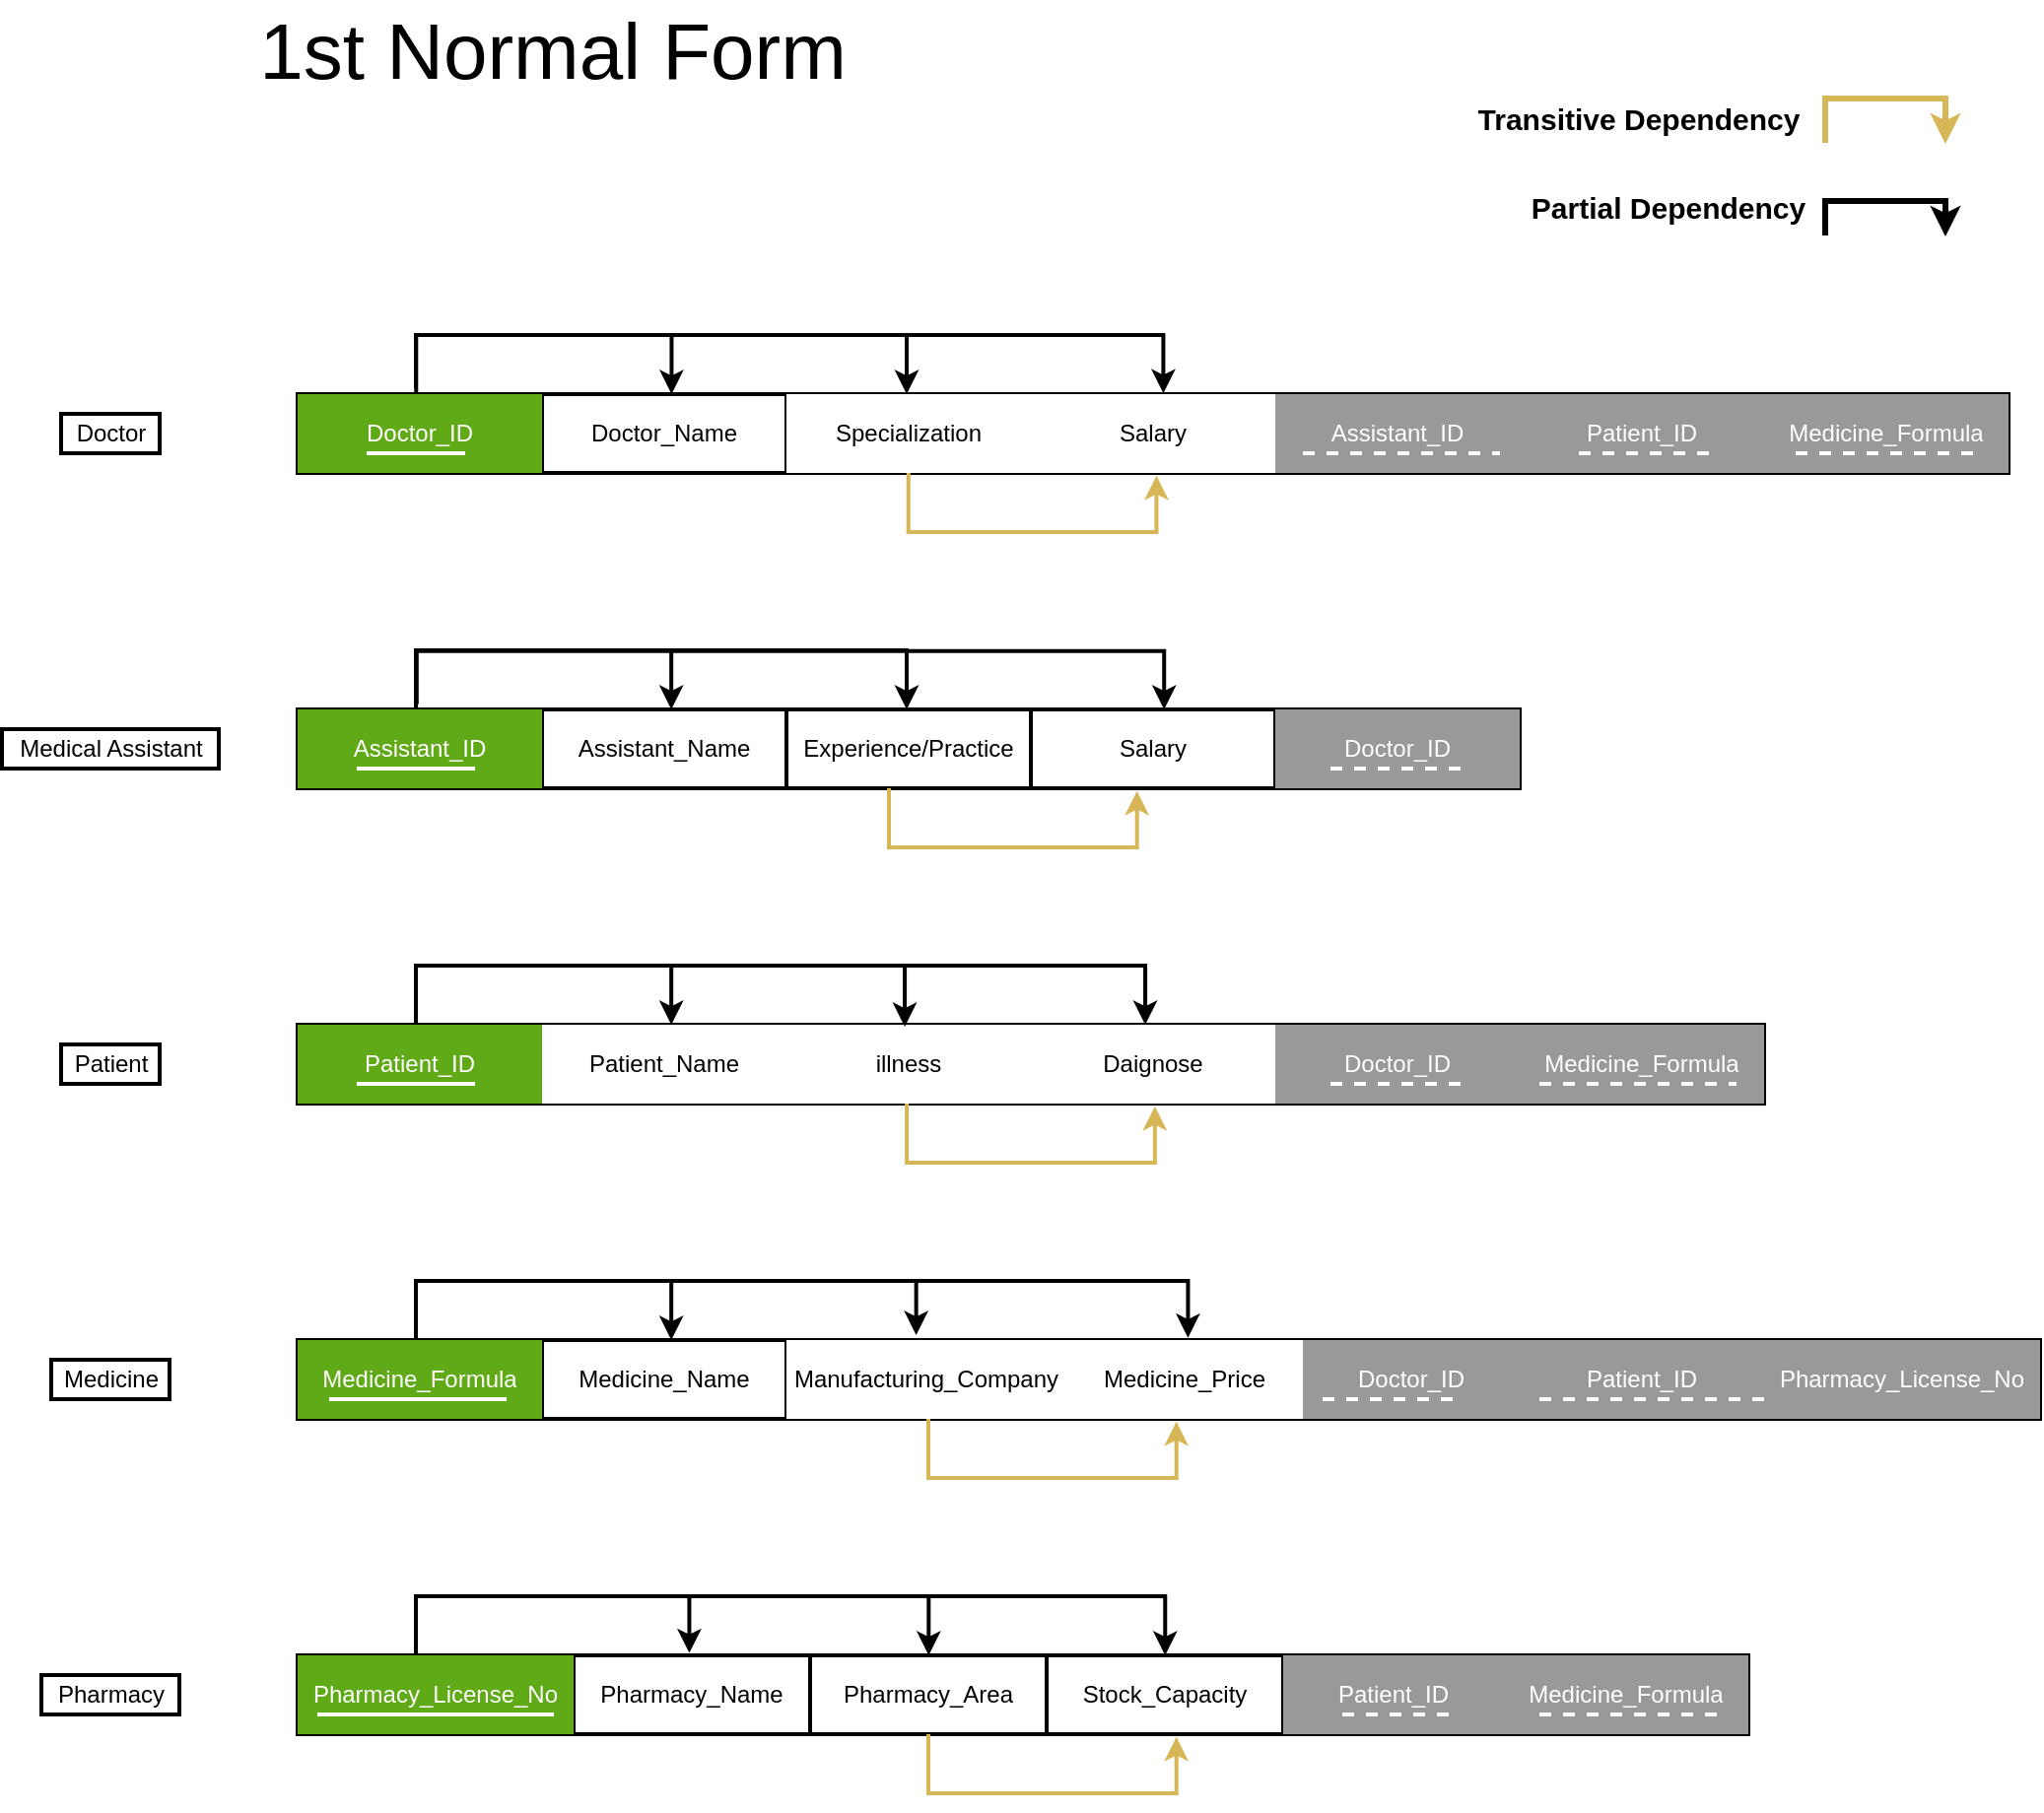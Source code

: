 <mxfile version="18.1.3" type="device"><diagram id="zdWUb-HAZd1py6BXUumF" name="Page-1"><mxGraphModel dx="1673" dy="1018" grid="1" gridSize="10" guides="1" tooltips="1" connect="1" arrows="1" fold="1" page="1" pageScale="1" pageWidth="827" pageHeight="1169" math="0" shadow="0"><root><mxCell id="0"/><mxCell id="1" parent="0"/><mxCell id="ktiHY9idj7vf9iU5ITSC-46" value="" style="shape=table;startSize=0;container=1;collapsible=0;childLayout=tableLayout;strokeWidth=2;" parent="1" vertex="1"><mxGeometry x="440" y="320" width="868" height="40" as="geometry"/></mxCell><mxCell id="ktiHY9idj7vf9iU5ITSC-47" value="" style="shape=tableRow;horizontal=0;startSize=0;swimlaneHead=0;swimlaneBody=0;top=0;left=0;bottom=0;right=0;collapsible=0;dropTarget=0;fillColor=none;points=[[0,0.5],[1,0.5]];portConstraint=eastwest;strokeColor=#000000;strokeWidth=2;" parent="ktiHY9idj7vf9iU5ITSC-46" vertex="1"><mxGeometry width="868" height="40" as="geometry"/></mxCell><mxCell id="ktiHY9idj7vf9iU5ITSC-48" value="Doctor_ID" style="shape=partialRectangle;html=1;whiteSpace=wrap;connectable=0;overflow=hidden;fillColor=#60a917;top=0;left=0;bottom=0;right=0;pointerEvents=1;strokeColor=#000000;fontColor=#ffffff;strokeWidth=2;" parent="ktiHY9idj7vf9iU5ITSC-47" vertex="1"><mxGeometry width="124" height="40" as="geometry"><mxRectangle width="124" height="40" as="alternateBounds"/></mxGeometry></mxCell><mxCell id="ktiHY9idj7vf9iU5ITSC-49" value="Doctor_Name" style="shape=partialRectangle;html=1;whiteSpace=wrap;connectable=0;overflow=hidden;fillColor=none;top=0;left=0;bottom=0;right=0;pointerEvents=1;strokeColor=#000000;strokeWidth=2;" parent="ktiHY9idj7vf9iU5ITSC-47" vertex="1"><mxGeometry x="124" width="124" height="40" as="geometry"><mxRectangle width="124" height="40" as="alternateBounds"/></mxGeometry></mxCell><mxCell id="cr6gSdz9qTVDxB08B0Tr-6" value="Specialization" style="shape=partialRectangle;html=1;whiteSpace=wrap;connectable=0;overflow=hidden;top=0;left=0;bottom=0;right=0;pointerEvents=1;strokeWidth=2;" vertex="1" parent="ktiHY9idj7vf9iU5ITSC-47"><mxGeometry x="248" width="124" height="40" as="geometry"><mxRectangle width="124" height="40" as="alternateBounds"/></mxGeometry></mxCell><mxCell id="cr6gSdz9qTVDxB08B0Tr-7" value="Salary" style="shape=partialRectangle;html=1;whiteSpace=wrap;connectable=0;overflow=hidden;top=0;left=0;bottom=0;right=0;pointerEvents=1;strokeWidth=2;" vertex="1" parent="ktiHY9idj7vf9iU5ITSC-47"><mxGeometry x="372" width="124" height="40" as="geometry"><mxRectangle width="124" height="40" as="alternateBounds"/></mxGeometry></mxCell><mxCell id="ktiHY9idj7vf9iU5ITSC-50" value="Assistant_ID" style="shape=partialRectangle;html=1;whiteSpace=wrap;connectable=0;overflow=hidden;fillColor=#999999;top=0;left=0;bottom=0;right=0;pointerEvents=1;fontColor=#ffffff;strokeColor=#000000;strokeWidth=2;" parent="ktiHY9idj7vf9iU5ITSC-47" vertex="1"><mxGeometry x="496" width="124" height="40" as="geometry"><mxRectangle width="124" height="40" as="alternateBounds"/></mxGeometry></mxCell><mxCell id="ktiHY9idj7vf9iU5ITSC-51" value="Patient_ID" style="shape=partialRectangle;html=1;whiteSpace=wrap;connectable=0;overflow=hidden;fillColor=#999999;top=0;left=0;bottom=0;right=0;pointerEvents=1;fontColor=#ffffff;strokeColor=#000000;strokeWidth=2;" parent="ktiHY9idj7vf9iU5ITSC-47" vertex="1"><mxGeometry x="620" width="124" height="40" as="geometry"><mxRectangle width="124" height="40" as="alternateBounds"/></mxGeometry></mxCell><mxCell id="ktiHY9idj7vf9iU5ITSC-52" value="Medicine_Formula" style="shape=partialRectangle;html=1;whiteSpace=wrap;connectable=0;overflow=hidden;fillColor=#999999;top=0;left=0;bottom=0;right=0;pointerEvents=1;fontColor=#ffffff;strokeColor=#000000;strokeWidth=2;" parent="ktiHY9idj7vf9iU5ITSC-47" vertex="1"><mxGeometry x="744" width="124" height="40" as="geometry"><mxRectangle width="124" height="40" as="alternateBounds"/></mxGeometry></mxCell><mxCell id="14Iae3vY2PatlJnCyiCQ-3" value="" style="edgeStyle=elbowEdgeStyle;elbow=vertical;endArrow=classic;html=1;rounded=0;strokeWidth=2;" parent="ktiHY9idj7vf9iU5ITSC-46" edge="1"><mxGeometry width="50" height="50" relative="1" as="geometry"><mxPoint x="60" y="-3" as="sourcePoint"/><mxPoint x="309" as="targetPoint"/><Array as="points"><mxPoint x="130" y="-30"/><mxPoint x="170" y="-30"/></Array></mxGeometry></mxCell><mxCell id="cr6gSdz9qTVDxB08B0Tr-11" value="" style="edgeStyle=elbowEdgeStyle;elbow=vertical;endArrow=classic;html=1;rounded=0;strokeWidth=2;fillColor=#fff2cc;gradientColor=#ffd966;strokeColor=#d6b656;exitX=0.357;exitY=1;exitDx=0;exitDy=0;exitPerimeter=0;entryX=0.502;entryY=1.035;entryDx=0;entryDy=0;entryPerimeter=0;" edge="1" parent="ktiHY9idj7vf9iU5ITSC-46" source="ktiHY9idj7vf9iU5ITSC-47" target="ktiHY9idj7vf9iU5ITSC-47"><mxGeometry width="50" height="50" relative="1" as="geometry"><mxPoint x="395.0" y="40.5" as="sourcePoint"/><mxPoint x="310.0" y="40" as="targetPoint"/><Array as="points"><mxPoint x="370" y="70"/><mxPoint x="285.14" y="70.5"/></Array></mxGeometry></mxCell><mxCell id="ktiHY9idj7vf9iU5ITSC-53" value="Doctor" style="text;html=1;align=center;verticalAlign=middle;resizable=0;points=[];autosize=1;strokeColor=#000000;fillColor=none;strokeWidth=2;" parent="1" vertex="1"><mxGeometry x="320" y="330" width="50" height="20" as="geometry"/></mxCell><mxCell id="ktiHY9idj7vf9iU5ITSC-54" value="" style="shape=table;startSize=0;container=1;collapsible=0;childLayout=tableLayout;strokeColor=#000000;strokeWidth=2;" parent="1" vertex="1"><mxGeometry x="440" y="480" width="620" height="40" as="geometry"/></mxCell><mxCell id="ktiHY9idj7vf9iU5ITSC-55" value="" style="shape=tableRow;horizontal=0;startSize=0;swimlaneHead=0;swimlaneBody=0;top=0;left=0;bottom=0;right=0;collapsible=0;dropTarget=0;fillColor=none;points=[[0,0.5],[1,0.5]];portConstraint=eastwest;strokeColor=#000000;strokeWidth=2;" parent="ktiHY9idj7vf9iU5ITSC-54" vertex="1"><mxGeometry width="620" height="40" as="geometry"/></mxCell><mxCell id="ktiHY9idj7vf9iU5ITSC-56" value="Assistant_ID" style="shape=partialRectangle;html=1;whiteSpace=wrap;connectable=0;overflow=hidden;fillColor=#60a917;top=0;left=0;bottom=0;right=0;pointerEvents=1;fontColor=#ffffff;strokeColor=#000000;strokeWidth=2;" parent="ktiHY9idj7vf9iU5ITSC-55" vertex="1"><mxGeometry width="124" height="40" as="geometry"><mxRectangle width="124" height="40" as="alternateBounds"/></mxGeometry></mxCell><mxCell id="ktiHY9idj7vf9iU5ITSC-57" value="Assistant_Name" style="shape=partialRectangle;html=1;whiteSpace=wrap;connectable=0;overflow=hidden;fillColor=none;top=0;left=0;bottom=0;right=0;pointerEvents=1;strokeColor=#000000;strokeWidth=2;" parent="ktiHY9idj7vf9iU5ITSC-55" vertex="1"><mxGeometry x="124" width="124" height="40" as="geometry"><mxRectangle width="124" height="40" as="alternateBounds"/></mxGeometry></mxCell><mxCell id="cr6gSdz9qTVDxB08B0Tr-8" value="Experience/Practice" style="shape=partialRectangle;html=1;whiteSpace=wrap;connectable=0;overflow=hidden;fillColor=none;top=0;left=0;bottom=0;right=0;pointerEvents=1;strokeColor=#000000;strokeWidth=2;" vertex="1" parent="ktiHY9idj7vf9iU5ITSC-55"><mxGeometry x="248" width="124" height="40" as="geometry"><mxRectangle width="124" height="40" as="alternateBounds"/></mxGeometry></mxCell><mxCell id="cr6gSdz9qTVDxB08B0Tr-12" value="Salary" style="shape=partialRectangle;html=1;whiteSpace=wrap;connectable=0;overflow=hidden;fillColor=none;top=0;left=0;bottom=0;right=0;pointerEvents=1;strokeColor=#000000;strokeWidth=2;" vertex="1" parent="ktiHY9idj7vf9iU5ITSC-55"><mxGeometry x="372" width="124" height="40" as="geometry"><mxRectangle width="124" height="40" as="alternateBounds"/></mxGeometry></mxCell><mxCell id="ktiHY9idj7vf9iU5ITSC-58" value="Doctor_ID" style="shape=partialRectangle;html=1;whiteSpace=wrap;connectable=0;overflow=hidden;fillColor=#999999;top=0;left=0;bottom=0;right=0;pointerEvents=1;fontColor=#ffffff;strokeColor=#000000;strokeWidth=2;" parent="ktiHY9idj7vf9iU5ITSC-55" vertex="1"><mxGeometry x="496" width="124" height="40" as="geometry"><mxRectangle width="124" height="40" as="alternateBounds"/></mxGeometry></mxCell><mxCell id="ktiHY9idj7vf9iU5ITSC-61" value="" style="shape=table;startSize=0;container=1;collapsible=0;childLayout=tableLayout;fillColor=#e1d5e7;strokeColor=#000000;strokeWidth=2;" parent="1" vertex="1"><mxGeometry x="440" y="640" width="744" height="40" as="geometry"/></mxCell><mxCell id="ktiHY9idj7vf9iU5ITSC-62" value="" style="shape=tableRow;horizontal=0;startSize=0;swimlaneHead=0;swimlaneBody=0;top=0;left=0;bottom=0;right=0;collapsible=0;dropTarget=0;fillColor=none;points=[[0,0.5],[1,0.5]];portConstraint=eastwest;strokeColor=#000000;strokeWidth=2;" parent="ktiHY9idj7vf9iU5ITSC-61" vertex="1"><mxGeometry width="744" height="40" as="geometry"/></mxCell><mxCell id="ktiHY9idj7vf9iU5ITSC-63" value="Patient_ID" style="shape=partialRectangle;html=1;whiteSpace=wrap;connectable=0;overflow=hidden;fillColor=#60a917;top=0;left=0;bottom=0;right=0;pointerEvents=1;fontColor=#ffffff;strokeColor=#000000;strokeWidth=2;" parent="ktiHY9idj7vf9iU5ITSC-62" vertex="1"><mxGeometry width="124" height="40" as="geometry"><mxRectangle width="124" height="40" as="alternateBounds"/></mxGeometry></mxCell><mxCell id="ktiHY9idj7vf9iU5ITSC-64" value="Patient_Name" style="shape=partialRectangle;html=1;whiteSpace=wrap;connectable=0;overflow=hidden;top=0;left=0;bottom=0;right=0;pointerEvents=1;strokeColor=#000000;strokeWidth=2;" parent="ktiHY9idj7vf9iU5ITSC-62" vertex="1"><mxGeometry x="124" width="124" height="40" as="geometry"><mxRectangle width="124" height="40" as="alternateBounds"/></mxGeometry></mxCell><mxCell id="cr6gSdz9qTVDxB08B0Tr-16" value="illness" style="shape=partialRectangle;html=1;whiteSpace=wrap;connectable=0;overflow=hidden;top=0;left=0;bottom=0;right=0;pointerEvents=1;strokeColor=#000000;strokeWidth=2;" vertex="1" parent="ktiHY9idj7vf9iU5ITSC-62"><mxGeometry x="248" width="124" height="40" as="geometry"><mxRectangle width="124" height="40" as="alternateBounds"/></mxGeometry></mxCell><mxCell id="cr6gSdz9qTVDxB08B0Tr-15" value="Daignose" style="shape=partialRectangle;html=1;whiteSpace=wrap;connectable=0;overflow=hidden;top=0;left=0;bottom=0;right=0;pointerEvents=1;strokeColor=#000000;strokeWidth=2;" vertex="1" parent="ktiHY9idj7vf9iU5ITSC-62"><mxGeometry x="372" width="124" height="40" as="geometry"><mxRectangle width="124" height="40" as="alternateBounds"/></mxGeometry></mxCell><mxCell id="ktiHY9idj7vf9iU5ITSC-65" value="Doctor_ID" style="shape=partialRectangle;html=1;whiteSpace=wrap;connectable=0;overflow=hidden;fillColor=#999999;top=0;left=0;bottom=0;right=0;pointerEvents=1;fontColor=#ffffff;strokeColor=#000000;strokeWidth=2;" parent="ktiHY9idj7vf9iU5ITSC-62" vertex="1"><mxGeometry x="496" width="124" height="40" as="geometry"><mxRectangle width="124" height="40" as="alternateBounds"/></mxGeometry></mxCell><mxCell id="ktiHY9idj7vf9iU5ITSC-67" value="Medicine_Formula" style="shape=partialRectangle;html=1;whiteSpace=wrap;connectable=0;overflow=hidden;fillColor=#999999;top=0;left=0;bottom=0;right=0;pointerEvents=1;fontColor=#ffffff;strokeColor=#000000;strokeWidth=2;" parent="ktiHY9idj7vf9iU5ITSC-62" vertex="1"><mxGeometry x="620" width="124" height="40" as="geometry"><mxRectangle width="124" height="40" as="alternateBounds"/></mxGeometry></mxCell><mxCell id="ktiHY9idj7vf9iU5ITSC-68" value="Medical Assistant" style="text;html=1;align=center;verticalAlign=middle;resizable=0;points=[];autosize=1;strokeColor=#000000;fillColor=none;strokeWidth=2;" parent="1" vertex="1"><mxGeometry x="290" y="490" width="110" height="20" as="geometry"/></mxCell><mxCell id="ktiHY9idj7vf9iU5ITSC-69" value="Patient" style="text;html=1;align=center;verticalAlign=middle;resizable=0;points=[];autosize=1;strokeColor=#000000;fillColor=none;strokeWidth=2;" parent="1" vertex="1"><mxGeometry x="320" y="650" width="50" height="20" as="geometry"/></mxCell><mxCell id="ktiHY9idj7vf9iU5ITSC-70" value="" style="shape=table;startSize=0;container=1;collapsible=0;childLayout=tableLayout;strokeColor=#000000;strokeWidth=2;" parent="1" vertex="1"><mxGeometry x="440" y="800" width="884" height="40" as="geometry"/></mxCell><mxCell id="ktiHY9idj7vf9iU5ITSC-71" value="" style="shape=tableRow;horizontal=0;startSize=0;swimlaneHead=0;swimlaneBody=0;top=0;left=0;bottom=0;right=0;collapsible=0;dropTarget=0;fillColor=none;points=[[0,0.5],[1,0.5]];portConstraint=eastwest;strokeColor=#000000;strokeWidth=2;" parent="ktiHY9idj7vf9iU5ITSC-70" vertex="1"><mxGeometry width="884" height="40" as="geometry"/></mxCell><mxCell id="ktiHY9idj7vf9iU5ITSC-72" value="Medicine_Formula" style="shape=partialRectangle;html=1;whiteSpace=wrap;connectable=0;overflow=hidden;fillColor=#60a917;top=0;left=0;bottom=0;right=0;pointerEvents=1;fontColor=#ffffff;strokeColor=#000000;strokeWidth=2;" parent="ktiHY9idj7vf9iU5ITSC-71" vertex="1"><mxGeometry width="124" height="40" as="geometry"><mxRectangle width="124" height="40" as="alternateBounds"/></mxGeometry></mxCell><mxCell id="ktiHY9idj7vf9iU5ITSC-73" value="Medicine_Name" style="shape=partialRectangle;html=1;whiteSpace=wrap;connectable=0;overflow=hidden;fillColor=none;top=0;left=0;bottom=0;right=0;pointerEvents=1;strokeColor=#000000;strokeWidth=2;" parent="ktiHY9idj7vf9iU5ITSC-71" vertex="1"><mxGeometry x="124" width="124" height="40" as="geometry"><mxRectangle width="124" height="40" as="alternateBounds"/></mxGeometry></mxCell><mxCell id="ktiHY9idj7vf9iU5ITSC-74" value="Manufacturing_Company" style="shape=partialRectangle;html=1;whiteSpace=wrap;connectable=0;overflow=hidden;top=0;left=0;bottom=0;right=0;pointerEvents=1;strokeWidth=2;" parent="ktiHY9idj7vf9iU5ITSC-71" vertex="1"><mxGeometry x="248" width="142" height="40" as="geometry"><mxRectangle width="142" height="40" as="alternateBounds"/></mxGeometry></mxCell><mxCell id="cr6gSdz9qTVDxB08B0Tr-30" value="&lt;span style=&quot;&quot;&gt;Medicine_Price&lt;/span&gt;" style="shape=partialRectangle;html=1;whiteSpace=wrap;connectable=0;overflow=hidden;top=0;left=0;bottom=0;right=0;pointerEvents=1;strokeWidth=2;" vertex="1" parent="ktiHY9idj7vf9iU5ITSC-71"><mxGeometry x="390" width="120" height="40" as="geometry"><mxRectangle width="120" height="40" as="alternateBounds"/></mxGeometry></mxCell><mxCell id="ktiHY9idj7vf9iU5ITSC-75" value="Doctor_ID" style="shape=partialRectangle;html=1;whiteSpace=wrap;connectable=0;overflow=hidden;fillColor=#999999;top=0;left=0;bottom=0;right=0;pointerEvents=1;fontColor=#ffffff;strokeColor=#000000;strokeWidth=2;" parent="ktiHY9idj7vf9iU5ITSC-71" vertex="1"><mxGeometry x="510" width="110" height="40" as="geometry"><mxRectangle width="110" height="40" as="alternateBounds"/></mxGeometry></mxCell><mxCell id="ktiHY9idj7vf9iU5ITSC-84" value="Patient_ID" style="shape=partialRectangle;html=1;whiteSpace=wrap;connectable=0;overflow=hidden;fillColor=#999999;top=0;left=0;bottom=0;right=0;pointerEvents=1;fontColor=#ffffff;strokeColor=#000000;strokeWidth=2;" parent="ktiHY9idj7vf9iU5ITSC-71" vertex="1"><mxGeometry x="620" width="124" height="40" as="geometry"><mxRectangle width="124" height="40" as="alternateBounds"/></mxGeometry></mxCell><mxCell id="ktiHY9idj7vf9iU5ITSC-111" value="Pharmacy_License_No" style="shape=partialRectangle;html=1;whiteSpace=wrap;connectable=0;overflow=hidden;fillColor=#999999;top=0;left=0;bottom=0;right=0;pointerEvents=1;fontColor=#ffffff;strokeColor=#000000;strokeWidth=2;" parent="ktiHY9idj7vf9iU5ITSC-71" vertex="1"><mxGeometry x="744" width="140" height="40" as="geometry"><mxRectangle width="140" height="40" as="alternateBounds"/></mxGeometry></mxCell><mxCell id="ktiHY9idj7vf9iU5ITSC-76" value="" style="shape=table;startSize=0;container=1;collapsible=0;childLayout=tableLayout;strokeColor=#000000;strokeWidth=2;" parent="1" vertex="1"><mxGeometry x="440" y="960" width="736" height="40" as="geometry"/></mxCell><mxCell id="ktiHY9idj7vf9iU5ITSC-77" value="" style="shape=tableRow;horizontal=0;startSize=0;swimlaneHead=0;swimlaneBody=0;top=0;left=0;bottom=0;right=0;collapsible=0;dropTarget=0;fillColor=none;points=[[0,0.5],[1,0.5]];portConstraint=eastwest;strokeColor=#000000;strokeWidth=2;" parent="ktiHY9idj7vf9iU5ITSC-76" vertex="1"><mxGeometry width="736" height="40" as="geometry"/></mxCell><mxCell id="ktiHY9idj7vf9iU5ITSC-78" value="Pharmacy_License_No" style="shape=partialRectangle;html=1;whiteSpace=wrap;connectable=0;overflow=hidden;fillColor=#60a917;top=0;left=0;bottom=0;right=0;pointerEvents=1;fontColor=#ffffff;strokeColor=#000000;strokeWidth=2;" parent="ktiHY9idj7vf9iU5ITSC-77" vertex="1"><mxGeometry width="140" height="40" as="geometry"><mxRectangle width="140" height="40" as="alternateBounds"/></mxGeometry></mxCell><mxCell id="ktiHY9idj7vf9iU5ITSC-79" value="Pharmacy_Name" style="shape=partialRectangle;html=1;whiteSpace=wrap;connectable=0;overflow=hidden;fillColor=none;top=0;left=0;bottom=0;right=0;pointerEvents=1;strokeColor=#000000;strokeWidth=2;" parent="ktiHY9idj7vf9iU5ITSC-77" vertex="1"><mxGeometry x="140" width="120" height="40" as="geometry"><mxRectangle width="120" height="40" as="alternateBounds"/></mxGeometry></mxCell><mxCell id="cr6gSdz9qTVDxB08B0Tr-32" value="Pharmacy_Area" style="shape=partialRectangle;html=1;whiteSpace=wrap;connectable=0;overflow=hidden;fillColor=none;top=0;left=0;bottom=0;right=0;pointerEvents=1;strokeColor=#000000;strokeWidth=2;" vertex="1" parent="ktiHY9idj7vf9iU5ITSC-77"><mxGeometry x="260" width="120" height="40" as="geometry"><mxRectangle width="120" height="40" as="alternateBounds"/></mxGeometry></mxCell><mxCell id="cr6gSdz9qTVDxB08B0Tr-38" value="Stock_Capacity" style="shape=partialRectangle;html=1;whiteSpace=wrap;connectable=0;overflow=hidden;fillColor=none;top=0;left=0;bottom=0;right=0;pointerEvents=1;strokeColor=#000000;strokeWidth=2;" vertex="1" parent="ktiHY9idj7vf9iU5ITSC-77"><mxGeometry x="380" width="120" height="40" as="geometry"><mxRectangle width="120" height="40" as="alternateBounds"/></mxGeometry></mxCell><mxCell id="ktiHY9idj7vf9iU5ITSC-80" value="Patient_ID" style="shape=partialRectangle;html=1;whiteSpace=wrap;connectable=0;overflow=hidden;fillColor=#999999;top=0;left=0;bottom=0;right=0;pointerEvents=1;fontColor=#ffffff;strokeColor=#000000;strokeWidth=2;" parent="ktiHY9idj7vf9iU5ITSC-77" vertex="1"><mxGeometry x="500" width="112" height="40" as="geometry"><mxRectangle width="112" height="40" as="alternateBounds"/></mxGeometry></mxCell><mxCell id="ktiHY9idj7vf9iU5ITSC-81" value="Medicine_Formula" style="shape=partialRectangle;html=1;whiteSpace=wrap;connectable=0;overflow=hidden;fillColor=#999999;top=0;left=0;bottom=0;right=0;pointerEvents=1;fontColor=#ffffff;strokeColor=#000000;strokeWidth=2;" parent="ktiHY9idj7vf9iU5ITSC-77" vertex="1"><mxGeometry x="612" width="124" height="40" as="geometry"><mxRectangle width="124" height="40" as="alternateBounds"/></mxGeometry></mxCell><mxCell id="ktiHY9idj7vf9iU5ITSC-82" value="Pharmacy" style="text;html=1;align=center;verticalAlign=middle;resizable=0;points=[];autosize=1;strokeColor=#000000;fillColor=none;strokeWidth=2;" parent="1" vertex="1"><mxGeometry x="310" y="970" width="70" height="20" as="geometry"/></mxCell><mxCell id="ktiHY9idj7vf9iU5ITSC-83" value="Medicine" style="text;html=1;align=center;verticalAlign=middle;resizable=0;points=[];autosize=1;strokeColor=#000000;fillColor=none;strokeWidth=2;" parent="1" vertex="1"><mxGeometry x="315" y="810" width="60" height="20" as="geometry"/></mxCell><mxCell id="H-f6HknS5P6IyczFv-84-1" value="" style="endArrow=none;html=1;rounded=0;strokeColor=#FFFFFF;strokeWidth=2;" parent="1" edge="1"><mxGeometry width="50" height="50" relative="1" as="geometry"><mxPoint x="475" y="350" as="sourcePoint"/><mxPoint x="525" y="350" as="targetPoint"/></mxGeometry></mxCell><mxCell id="H-f6HknS5P6IyczFv-84-8" value="" style="endArrow=none;html=1;rounded=0;strokeColor=#FFFFFF;strokeWidth=2;" parent="1" edge="1"><mxGeometry width="50" height="50" relative="1" as="geometry"><mxPoint x="470" y="510" as="sourcePoint"/><mxPoint x="530" y="510" as="targetPoint"/></mxGeometry></mxCell><mxCell id="H-f6HknS5P6IyczFv-84-9" value="" style="endArrow=none;html=1;rounded=0;strokeColor=#FFFFFF;strokeWidth=2;" parent="1" edge="1"><mxGeometry width="50" height="50" relative="1" as="geometry"><mxPoint x="456" y="830" as="sourcePoint"/><mxPoint x="546" y="830" as="targetPoint"/></mxGeometry></mxCell><mxCell id="H-f6HknS5P6IyczFv-84-10" value="" style="endArrow=none;html=1;rounded=0;strokeColor=#FFFFFF;strokeWidth=2;" parent="1" edge="1"><mxGeometry width="50" height="50" relative="1" as="geometry"><mxPoint x="470" y="670" as="sourcePoint"/><mxPoint x="530" y="670" as="targetPoint"/></mxGeometry></mxCell><mxCell id="H-f6HknS5P6IyczFv-84-11" value="" style="endArrow=none;html=1;rounded=0;strokeColor=#FFFFFF;strokeWidth=2;" parent="1" edge="1"><mxGeometry width="50" height="50" relative="1" as="geometry"><mxPoint x="450" y="990" as="sourcePoint"/><mxPoint x="570" y="990" as="targetPoint"/></mxGeometry></mxCell><mxCell id="H-f6HknS5P6IyczFv-84-18" value="" style="endArrow=none;html=1;rounded=0;strokeColor=#FFFFFF;dashed=1;strokeWidth=2;" parent="1" edge="1"><mxGeometry width="50" height="50" relative="1" as="geometry"><mxPoint x="840" y="830" as="sourcePoint"/><mxPoint x="910" y="830" as="targetPoint"/></mxGeometry></mxCell><mxCell id="H-f6HknS5P6IyczFv-84-20" value="" style="endArrow=none;html=1;rounded=0;strokeColor=#FFFFFF;dashed=1;strokeWidth=2;" parent="1" edge="1"><mxGeometry width="50" height="50" relative="1" as="geometry"><mxPoint x="950" y="350" as="sourcePoint"/><mxPoint x="1050" y="350" as="targetPoint"/></mxGeometry></mxCell><mxCell id="H-f6HknS5P6IyczFv-84-21" value="" style="endArrow=none;html=1;rounded=0;strokeColor=#FFFFFF;dashed=1;strokeWidth=2;" parent="1" edge="1"><mxGeometry width="50" height="50" relative="1" as="geometry"><mxPoint x="1070" y="990" as="sourcePoint"/><mxPoint x="1160" y="990" as="targetPoint"/></mxGeometry></mxCell><mxCell id="H-f6HknS5P6IyczFv-84-22" value="" style="endArrow=none;html=1;rounded=0;strokeColor=#FFFFFF;dashed=1;strokeWidth=2;" parent="1" edge="1"><mxGeometry width="50" height="50" relative="1" as="geometry"><mxPoint x="960" y="830" as="sourcePoint"/><mxPoint x="1030" y="830" as="targetPoint"/></mxGeometry></mxCell><mxCell id="H-f6HknS5P6IyczFv-84-25" value="" style="endArrow=none;html=1;rounded=0;strokeColor=#FFFFFF;strokeWidth=2;dashed=1;" parent="1" edge="1"><mxGeometry width="50" height="50" relative="1" as="geometry"><mxPoint x="1070" y="830" as="sourcePoint"/><mxPoint x="1190" y="830" as="targetPoint"/></mxGeometry></mxCell><mxCell id="14Iae3vY2PatlJnCyiCQ-18" value="" style="edgeStyle=elbowEdgeStyle;elbow=vertical;endArrow=classic;html=1;rounded=0;exitX=0.097;exitY=0;exitDx=0;exitDy=0;exitPerimeter=0;entryX=0.306;entryY=0;entryDx=0;entryDy=0;entryPerimeter=0;strokeWidth=2;" parent="1" edge="1"><mxGeometry width="50" height="50" relative="1" as="geometry"><mxPoint x="500.0" y="480" as="sourcePoint"/><mxPoint x="629.58" y="480" as="targetPoint"/><Array as="points"><mxPoint x="569.86" y="450"/><mxPoint x="609.86" y="450"/></Array></mxGeometry></mxCell><mxCell id="14Iae3vY2PatlJnCyiCQ-19" value="" style="edgeStyle=elbowEdgeStyle;elbow=vertical;endArrow=classic;html=1;rounded=0;exitX=0.097;exitY=0;exitDx=0;exitDy=0;exitPerimeter=0;entryX=0.306;entryY=0;entryDx=0;entryDy=0;entryPerimeter=0;strokeWidth=2;" parent="1" edge="1"><mxGeometry width="50" height="50" relative="1" as="geometry"><mxPoint x="500.0" y="640" as="sourcePoint"/><mxPoint x="629.58" y="640" as="targetPoint"/><Array as="points"><mxPoint x="569.86" y="610"/><mxPoint x="609.86" y="610"/></Array></mxGeometry></mxCell><mxCell id="14Iae3vY2PatlJnCyiCQ-20" value="" style="edgeStyle=elbowEdgeStyle;elbow=vertical;endArrow=classic;html=1;rounded=0;exitX=0.097;exitY=0;exitDx=0;exitDy=0;exitPerimeter=0;entryX=0.306;entryY=0;entryDx=0;entryDy=0;entryPerimeter=0;strokeWidth=2;" parent="1" edge="1"><mxGeometry width="50" height="50" relative="1" as="geometry"><mxPoint x="500" y="800" as="sourcePoint"/><mxPoint x="629.58" y="800" as="targetPoint"/><Array as="points"><mxPoint x="569.86" y="770"/><mxPoint x="609.86" y="770"/></Array></mxGeometry></mxCell><mxCell id="14Iae3vY2PatlJnCyiCQ-21" value="" style="edgeStyle=elbowEdgeStyle;elbow=vertical;endArrow=classic;html=1;rounded=0;exitX=0.097;exitY=0;exitDx=0;exitDy=0;exitPerimeter=0;entryX=0.27;entryY=-0.03;entryDx=0;entryDy=0;entryPerimeter=0;strokeWidth=2;" parent="1" edge="1" target="ktiHY9idj7vf9iU5ITSC-77"><mxGeometry width="50" height="50" relative="1" as="geometry"><mxPoint x="500" y="960" as="sourcePoint"/><mxPoint x="629.58" y="960" as="targetPoint"/><Array as="points"><mxPoint x="569.86" y="930"/><mxPoint x="609.86" y="930"/></Array></mxGeometry></mxCell><mxCell id="14Iae3vY2PatlJnCyiCQ-22" value="1st Normal Form" style="text;html=1;align=center;verticalAlign=middle;resizable=0;points=[];autosize=1;strokeColor=none;fillColor=none;fontSize=40;" parent="1" vertex="1"><mxGeometry x="414" y="120" width="310" height="50" as="geometry"/></mxCell><mxCell id="cr6gSdz9qTVDxB08B0Tr-1" value="" style="edgeStyle=elbowEdgeStyle;elbow=vertical;endArrow=classic;html=1;rounded=0;exitX=0.097;exitY=0;exitDx=0;exitDy=0;exitPerimeter=0;entryX=0.306;entryY=0;entryDx=0;entryDy=0;entryPerimeter=0;strokeWidth=2;" edge="1" parent="1"><mxGeometry width="50" height="50" relative="1" as="geometry"><mxPoint x="500.14" y="320" as="sourcePoint"/><mxPoint x="629.72" y="320" as="targetPoint"/><Array as="points"><mxPoint x="570" y="290"/><mxPoint x="610" y="290"/></Array></mxGeometry></mxCell><mxCell id="cr6gSdz9qTVDxB08B0Tr-2" value="" style="edgeStyle=elbowEdgeStyle;elbow=vertical;endArrow=classic;html=1;rounded=0;exitX=0.097;exitY=0;exitDx=0;exitDy=0;exitPerimeter=0;strokeWidth=3;" edge="1" parent="1"><mxGeometry width="50" height="50" relative="1" as="geometry"><mxPoint x="1215" y="239.5" as="sourcePoint"/><mxPoint x="1276" y="240" as="targetPoint"/><Array as="points"><mxPoint x="1246" y="222"/><mxPoint x="1324.86" y="209.5"/></Array></mxGeometry></mxCell><mxCell id="cr6gSdz9qTVDxB08B0Tr-3" value="&lt;font size=&quot;1&quot; style=&quot;&quot;&gt;&lt;b style=&quot;font-size: 15px;&quot;&gt;Transitive Dependency&lt;/b&gt;&lt;/font&gt;" style="text;html=1;align=center;verticalAlign=middle;resizable=0;points=[];autosize=1;strokeColor=none;fillColor=none;" vertex="1" parent="1"><mxGeometry x="1030" y="170" width="180" height="20" as="geometry"/></mxCell><mxCell id="cr6gSdz9qTVDxB08B0Tr-4" value="&lt;b&gt;&lt;font style=&quot;font-size: 15px;&quot;&gt;Partial Dependency&lt;/font&gt;&lt;/b&gt;" style="text;html=1;align=center;verticalAlign=middle;resizable=0;points=[];autosize=1;strokeColor=none;fillColor=none;" vertex="1" parent="1"><mxGeometry x="1060" y="214.5" width="150" height="20" as="geometry"/></mxCell><mxCell id="cr6gSdz9qTVDxB08B0Tr-5" value="" style="edgeStyle=elbowEdgeStyle;elbow=vertical;endArrow=classic;html=1;rounded=0;exitX=0.097;exitY=0;exitDx=0;exitDy=0;exitPerimeter=0;strokeWidth=3;fillColor=#fff2cc;gradientColor=#ffd966;strokeColor=#d6b656;" edge="1" parent="1"><mxGeometry width="50" height="50" relative="1" as="geometry"><mxPoint x="1215" y="192.5" as="sourcePoint"/><mxPoint x="1276" y="193" as="targetPoint"/><Array as="points"><mxPoint x="1246" y="170"/><mxPoint x="1324.86" y="162.5"/></Array></mxGeometry></mxCell><mxCell id="cr6gSdz9qTVDxB08B0Tr-14" value="" style="edgeStyle=elbowEdgeStyle;elbow=vertical;endArrow=classic;html=1;rounded=0;strokeWidth=2;fillColor=#fff2cc;gradientColor=#ffd966;strokeColor=#d6b656;exitX=0.357;exitY=1;exitDx=0;exitDy=0;exitPerimeter=0;entryX=0.502;entryY=1.035;entryDx=0;entryDy=0;entryPerimeter=0;" edge="1" parent="1"><mxGeometry width="50" height="50" relative="1" as="geometry"><mxPoint x="739.996" y="520" as="sourcePoint"/><mxPoint x="865.856" y="521.4" as="targetPoint"/><Array as="points"><mxPoint x="800.12" y="550"/><mxPoint x="715.26" y="550.5"/></Array></mxGeometry></mxCell><mxCell id="cr6gSdz9qTVDxB08B0Tr-18" value="" style="edgeStyle=elbowEdgeStyle;elbow=vertical;endArrow=classic;html=1;rounded=0;strokeWidth=2;fillColor=#fff2cc;gradientColor=#ffd966;strokeColor=#d6b656;exitX=0.357;exitY=1;exitDx=0;exitDy=0;exitPerimeter=0;entryX=0.502;entryY=1.035;entryDx=0;entryDy=0;entryPerimeter=0;" edge="1" parent="1"><mxGeometry width="50" height="50" relative="1" as="geometry"><mxPoint x="749.066" y="680" as="sourcePoint"/><mxPoint x="874.926" y="681.4" as="targetPoint"/><Array as="points"><mxPoint x="809.19" y="710"/><mxPoint x="724.33" y="710.5"/></Array></mxGeometry></mxCell><mxCell id="cr6gSdz9qTVDxB08B0Tr-19" value="" style="edgeStyle=elbowEdgeStyle;elbow=vertical;endArrow=classic;html=1;rounded=0;strokeWidth=2;entryX=0.506;entryY=-0.01;entryDx=0;entryDy=0;entryPerimeter=0;" edge="1" parent="1" target="ktiHY9idj7vf9iU5ITSC-47"><mxGeometry width="50" height="50" relative="1" as="geometry"><mxPoint x="500" y="317" as="sourcePoint"/><mxPoint x="749" y="320" as="targetPoint"/><Array as="points"><mxPoint x="570" y="290"/><mxPoint x="610" y="290"/></Array></mxGeometry></mxCell><mxCell id="cr6gSdz9qTVDxB08B0Tr-22" value="" style="endArrow=none;html=1;rounded=0;strokeColor=#FFFFFF;dashed=1;strokeWidth=2;" edge="1" parent="1"><mxGeometry width="50" height="50" relative="1" as="geometry"><mxPoint x="964" y="670" as="sourcePoint"/><mxPoint x="1034" y="670" as="targetPoint"/></mxGeometry></mxCell><mxCell id="cr6gSdz9qTVDxB08B0Tr-23" value="" style="endArrow=none;html=1;rounded=0;strokeColor=#FFFFFF;dashed=1;strokeWidth=2;" edge="1" parent="1"><mxGeometry width="50" height="50" relative="1" as="geometry"><mxPoint x="964" y="510" as="sourcePoint"/><mxPoint x="1034" y="510" as="targetPoint"/></mxGeometry></mxCell><mxCell id="cr6gSdz9qTVDxB08B0Tr-24" value="" style="endArrow=none;html=1;rounded=0;strokeColor=#FFFFFF;dashed=1;strokeWidth=2;" edge="1" parent="1"><mxGeometry width="50" height="50" relative="1" as="geometry"><mxPoint x="1090" y="350" as="sourcePoint"/><mxPoint x="1160" y="350" as="targetPoint"/></mxGeometry></mxCell><mxCell id="cr6gSdz9qTVDxB08B0Tr-25" value="" style="endArrow=none;html=1;rounded=0;strokeColor=#FFFFFF;dashed=1;strokeWidth=2;" edge="1" parent="1"><mxGeometry width="50" height="50" relative="1" as="geometry"><mxPoint x="1070" y="670" as="sourcePoint"/><mxPoint x="1170" y="670" as="targetPoint"/></mxGeometry></mxCell><mxCell id="cr6gSdz9qTVDxB08B0Tr-26" value="" style="endArrow=none;html=1;rounded=0;strokeColor=#FFFFFF;dashed=1;strokeWidth=2;" edge="1" parent="1"><mxGeometry width="50" height="50" relative="1" as="geometry"><mxPoint x="1200" y="350" as="sourcePoint"/><mxPoint x="1296" y="350" as="targetPoint"/></mxGeometry></mxCell><mxCell id="cr6gSdz9qTVDxB08B0Tr-27" value="" style="edgeStyle=elbowEdgeStyle;elbow=vertical;endArrow=classic;html=1;rounded=0;strokeWidth=2;entryX=0.506;entryY=-0.01;entryDx=0;entryDy=0;entryPerimeter=0;" edge="1" parent="1"><mxGeometry width="50" height="50" relative="1" as="geometry"><mxPoint x="500.4" y="477.4" as="sourcePoint"/><mxPoint x="879.608" y="480.0" as="targetPoint"/><Array as="points"><mxPoint x="570.4" y="450.4"/><mxPoint x="610.4" y="450.4"/></Array></mxGeometry></mxCell><mxCell id="cr6gSdz9qTVDxB08B0Tr-28" value="" style="edgeStyle=elbowEdgeStyle;elbow=vertical;endArrow=classic;html=1;rounded=0;strokeWidth=2;" edge="1" parent="1"><mxGeometry width="50" height="50" relative="1" as="geometry"><mxPoint x="500" y="477" as="sourcePoint"/><mxPoint x="749.0" y="480" as="targetPoint"/><Array as="points"><mxPoint x="570" y="450"/><mxPoint x="610" y="450"/></Array></mxGeometry></mxCell><mxCell id="cr6gSdz9qTVDxB08B0Tr-29" value="" style="edgeStyle=elbowEdgeStyle;elbow=vertical;endArrow=classic;html=1;rounded=0;exitX=0.097;exitY=0;exitDx=0;exitDy=0;exitPerimeter=0;entryX=0.355;entryY=-0.063;entryDx=0;entryDy=0;entryPerimeter=0;strokeWidth=2;" edge="1" parent="1" target="ktiHY9idj7vf9iU5ITSC-71"><mxGeometry width="50" height="50" relative="1" as="geometry"><mxPoint x="500" y="800" as="sourcePoint"/><mxPoint x="629.58" y="800" as="targetPoint"/><Array as="points"><mxPoint x="569.86" y="770"/><mxPoint x="609.86" y="770"/></Array></mxGeometry></mxCell><mxCell id="cr6gSdz9qTVDxB08B0Tr-31" value="" style="edgeStyle=elbowEdgeStyle;elbow=vertical;endArrow=classic;html=1;rounded=0;exitX=0.097;exitY=0;exitDx=0;exitDy=0;exitPerimeter=0;entryX=0.511;entryY=-0.028;entryDx=0;entryDy=0;entryPerimeter=0;strokeWidth=2;" edge="1" parent="1" target="ktiHY9idj7vf9iU5ITSC-71"><mxGeometry width="50" height="50" relative="1" as="geometry"><mxPoint x="500" y="800" as="sourcePoint"/><mxPoint x="753.82" y="797.48" as="targetPoint"/><Array as="points"><mxPoint x="569.86" y="770"/><mxPoint x="609.86" y="770"/></Array></mxGeometry></mxCell><mxCell id="cr6gSdz9qTVDxB08B0Tr-33" value="" style="edgeStyle=elbowEdgeStyle;elbow=vertical;endArrow=classic;html=1;rounded=0;strokeWidth=2;fillColor=#fff2cc;gradientColor=#ffd966;strokeColor=#d6b656;exitX=0.357;exitY=1;exitDx=0;exitDy=0;exitPerimeter=0;entryX=0.502;entryY=1.035;entryDx=0;entryDy=0;entryPerimeter=0;" edge="1" parent="1"><mxGeometry width="50" height="50" relative="1" as="geometry"><mxPoint x="759.996" y="840" as="sourcePoint"/><mxPoint x="885.856" y="841.4" as="targetPoint"/><Array as="points"><mxPoint x="820.12" y="870"/><mxPoint x="735.26" y="870.5"/></Array></mxGeometry></mxCell><mxCell id="cr6gSdz9qTVDxB08B0Tr-36" value="" style="edgeStyle=elbowEdgeStyle;elbow=vertical;endArrow=classic;html=1;rounded=0;exitX=0.097;exitY=0;exitDx=0;exitDy=0;exitPerimeter=0;entryX=0.414;entryY=0.025;entryDx=0;entryDy=0;entryPerimeter=0;strokeWidth=2;" edge="1" parent="1" target="ktiHY9idj7vf9iU5ITSC-62"><mxGeometry width="50" height="50" relative="1" as="geometry"><mxPoint x="500" y="640" as="sourcePoint"/><mxPoint x="629.58" y="640" as="targetPoint"/><Array as="points"><mxPoint x="569.86" y="610"/><mxPoint x="609.86" y="610"/></Array></mxGeometry></mxCell><mxCell id="cr6gSdz9qTVDxB08B0Tr-37" value="" style="edgeStyle=elbowEdgeStyle;elbow=vertical;endArrow=classic;html=1;rounded=0;exitX=0.097;exitY=0;exitDx=0;exitDy=0;exitPerimeter=0;entryX=0.578;entryY=0;entryDx=0;entryDy=0;entryPerimeter=0;strokeWidth=2;" edge="1" parent="1" target="ktiHY9idj7vf9iU5ITSC-61"><mxGeometry width="50" height="50" relative="1" as="geometry"><mxPoint x="500" y="640" as="sourcePoint"/><mxPoint x="748.016" y="641" as="targetPoint"/><Array as="points"><mxPoint x="569.86" y="610"/><mxPoint x="609.86" y="610"/></Array></mxGeometry></mxCell><mxCell id="cr6gSdz9qTVDxB08B0Tr-40" value="" style="endArrow=none;html=1;rounded=0;strokeColor=#FFFFFF;dashed=1;strokeWidth=2;" edge="1" parent="1"><mxGeometry width="50" height="50" relative="1" as="geometry"><mxPoint x="970" y="990" as="sourcePoint"/><mxPoint x="1026" y="990" as="targetPoint"/><Array as="points"/></mxGeometry></mxCell><mxCell id="cr6gSdz9qTVDxB08B0Tr-41" value="" style="edgeStyle=elbowEdgeStyle;elbow=vertical;endArrow=classic;html=1;rounded=0;exitX=0.097;exitY=0;exitDx=0;exitDy=0;exitPerimeter=0;entryX=0.435;entryY=0;entryDx=0;entryDy=0;entryPerimeter=0;strokeWidth=2;" edge="1" parent="1" target="ktiHY9idj7vf9iU5ITSC-77"><mxGeometry width="50" height="50" relative="1" as="geometry"><mxPoint x="500" y="960" as="sourcePoint"/><mxPoint x="678.464" y="958.88" as="targetPoint"/><Array as="points"><mxPoint x="569.86" y="930"/><mxPoint x="609.86" y="930"/></Array></mxGeometry></mxCell><mxCell id="cr6gSdz9qTVDxB08B0Tr-42" value="" style="edgeStyle=elbowEdgeStyle;elbow=vertical;endArrow=classic;html=1;rounded=0;exitX=0.097;exitY=0;exitDx=0;exitDy=0;exitPerimeter=0;entryX=0.598;entryY=0;entryDx=0;entryDy=0;entryPerimeter=0;strokeWidth=2;" edge="1" parent="1" target="ktiHY9idj7vf9iU5ITSC-77"><mxGeometry width="50" height="50" relative="1" as="geometry"><mxPoint x="500" y="960" as="sourcePoint"/><mxPoint x="760.16" y="960" as="targetPoint"/><Array as="points"><mxPoint x="569.86" y="930"/><mxPoint x="609.86" y="930"/></Array></mxGeometry></mxCell><mxCell id="cr6gSdz9qTVDxB08B0Tr-43" value="" style="edgeStyle=elbowEdgeStyle;elbow=vertical;endArrow=classic;html=1;rounded=0;strokeWidth=2;fillColor=#fff2cc;gradientColor=#ffd966;strokeColor=#d6b656;exitX=0.357;exitY=1;exitDx=0;exitDy=0;exitPerimeter=0;entryX=0.502;entryY=1.035;entryDx=0;entryDy=0;entryPerimeter=0;" edge="1" parent="1"><mxGeometry width="50" height="50" relative="1" as="geometry"><mxPoint x="759.996" y="1000" as="sourcePoint"/><mxPoint x="885.856" y="1001.4" as="targetPoint"/><Array as="points"><mxPoint x="820.12" y="1030"/><mxPoint x="735.26" y="1030.5"/></Array></mxGeometry></mxCell></root></mxGraphModel></diagram></mxfile>